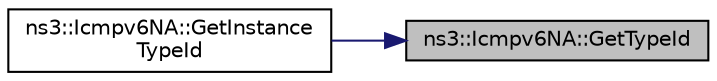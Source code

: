 digraph "ns3::Icmpv6NA::GetTypeId"
{
 // LATEX_PDF_SIZE
  edge [fontname="Helvetica",fontsize="10",labelfontname="Helvetica",labelfontsize="10"];
  node [fontname="Helvetica",fontsize="10",shape=record];
  rankdir="RL";
  Node1 [label="ns3::Icmpv6NA::GetTypeId",height=0.2,width=0.4,color="black", fillcolor="grey75", style="filled", fontcolor="black",tooltip="Get the UID of this class."];
  Node1 -> Node2 [dir="back",color="midnightblue",fontsize="10",style="solid",fontname="Helvetica"];
  Node2 [label="ns3::Icmpv6NA::GetInstance\lTypeId",height=0.2,width=0.4,color="black", fillcolor="white", style="filled",URL="$classns3_1_1_icmpv6_n_a.html#a342029061d031ff8d0f6145676f64e42",tooltip="Get the instance type ID."];
}
